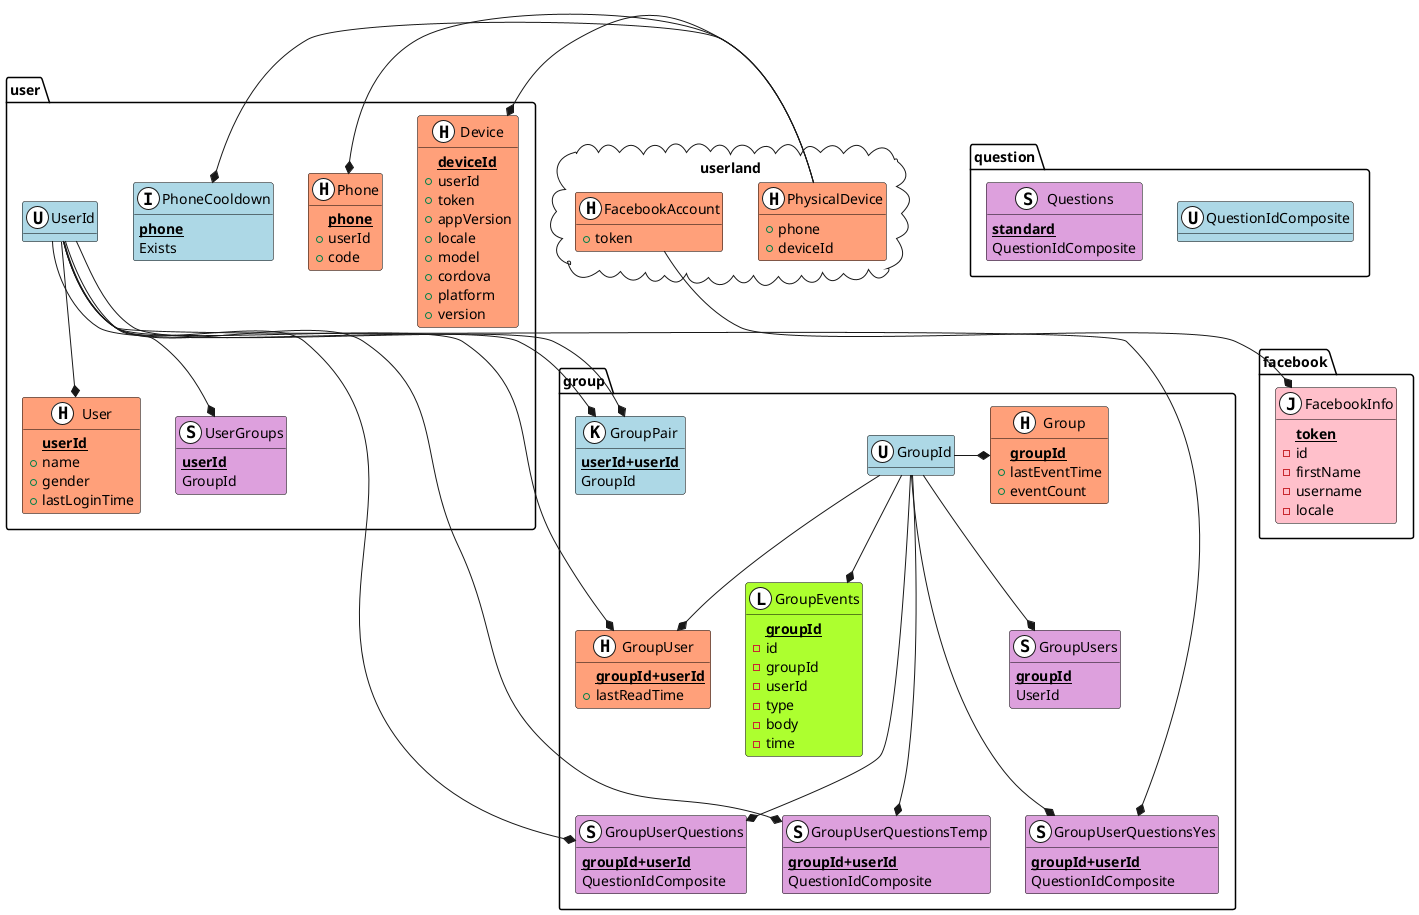 @startuml
!define id(x) class x << U,white,Id >>
!define hash(x) class x << H,white,Hash >>
!define int(x) class x << I,white,Int >>
!define list(x) class x << L,white,List >>
!define set(x) class x << S,white,Set >>
!define json(x) class x << J,white,Json >>
!define simple(x) class x << K,white,Simple >>
!define key(x) <u><b>x</b></u>
hide methods
hide stereotypes

skinparam class {
    borderColor Black
    backgroundColor<<Id>> LightBlue
    backgroundColor<<Hash>> LightSalmon
    backgroundColor<<Int>> LightBlue
    backgroundColor<<List>> GreenYellow
    backgroundColor<<Set>> Plum
    backgroundColor<<Json>> Pink
    backgroundColor<<Simple>> LightBlue
}

package user {

    id(UserId)

    hash(Device)<<OO>> {
        key(deviceId)
        + userId
        + token
        + appVersion
        + locale
        + model
        + cordova
        + platform
        + version
    }

    hash(User) {
        key(userId)
        + name
        + gender
        + lastLoginTime
    }

    hash(Phone) {
        key(phone)
        + userId
        + code
    }

    int(PhoneCooldown) {
        key(phone)
        Exists
    }

    set(UserGroups) {
        key(userId)
        GroupId
    }

}

package group {

    id(GroupId)

    hash(Group) {
        key(groupId)
        + lastEventTime
        + eventCount
    }

    hash(GroupUser) {
        key(groupId+userId)
        + lastReadTime
    }

    list(GroupEvents) {
        key(groupId)
        - id
        - groupId
        - userId
        - type
        - body
        - time
    }

    set(GroupUserQuestions) {
        key(groupId+userId)
        QuestionIdComposite
    }

    set(GroupUserQuestionsTemp) {
        key(groupId+userId)
        QuestionIdComposite
    }

    set(GroupUserQuestionsYes) {
        key(groupId+userId)
        QuestionIdComposite
    }

    set(GroupUsers) {
        key(groupId)
        UserId
    }

    simple(GroupPair) {
        key(userId+userId)
        GroupId
    }

}

package question {

    id(QuestionIdComposite)

    set(Questions) {
        key("standard")
        QuestionIdComposite
    }

}

package facebook {

    json(FacebookInfo) {
        key(token)
        - id
        - firstName
        - username
        - locale
    }

}

package userland <<Cloud>> {

    hash(PhysicalDevice) {
        + phone
        + deviceId
    }

    hash(FacebookAccount) {
        + token
    }

}

FacebookAccount --* FacebookInfo
GroupId -* Group
GroupId --* GroupEvents
GroupId --* GroupUser
GroupId --* GroupUsers
GroupId ---* GroupUserQuestions
GroupId ---* GroupUserQuestionsTemp
GroupId ---* GroupUserQuestionsYes
PhysicalDevice -* Device
PhysicalDevice -* Phone
PhysicalDevice -* PhoneCooldown
UserId --* User
UserId --* GroupPair
UserId --* GroupPair
UserId --* GroupUser
UserId --* UserGroups
UserId ---* GroupUserQuestions
UserId ---* GroupUserQuestionsTemp
UserId ---* GroupUserQuestionsYes

@enduml